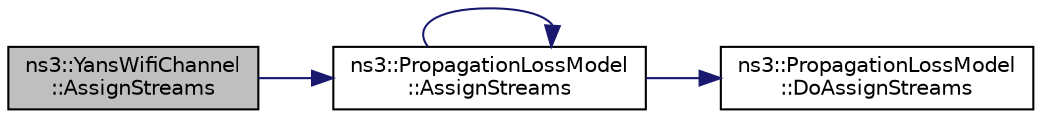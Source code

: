 digraph "ns3::YansWifiChannel::AssignStreams"
{
 // LATEX_PDF_SIZE
  edge [fontname="Helvetica",fontsize="10",labelfontname="Helvetica",labelfontsize="10"];
  node [fontname="Helvetica",fontsize="10",shape=record];
  rankdir="LR";
  Node1 [label="ns3::YansWifiChannel\l::AssignStreams",height=0.2,width=0.4,color="black", fillcolor="grey75", style="filled", fontcolor="black",tooltip="Assign a fixed random variable stream number to the random variables used by this model."];
  Node1 -> Node2 [color="midnightblue",fontsize="10",style="solid",fontname="Helvetica"];
  Node2 [label="ns3::PropagationLossModel\l::AssignStreams",height=0.2,width=0.4,color="black", fillcolor="white", style="filled",URL="$classns3_1_1_propagation_loss_model.html#ac5ce9ca219b7405645d160487973c076",tooltip="If this loss model uses objects of type RandomVariableStream, set the stream numbers to the integers ..."];
  Node2 -> Node2 [color="midnightblue",fontsize="10",style="solid",fontname="Helvetica"];
  Node2 -> Node3 [color="midnightblue",fontsize="10",style="solid",fontname="Helvetica"];
  Node3 [label="ns3::PropagationLossModel\l::DoAssignStreams",height=0.2,width=0.4,color="black", fillcolor="white", style="filled",URL="$classns3_1_1_propagation_loss_model.html#a1af4724c8961a86455fa381f00d7be11",tooltip="Subclasses must implement this; those not using random variables can return zero."];
}
